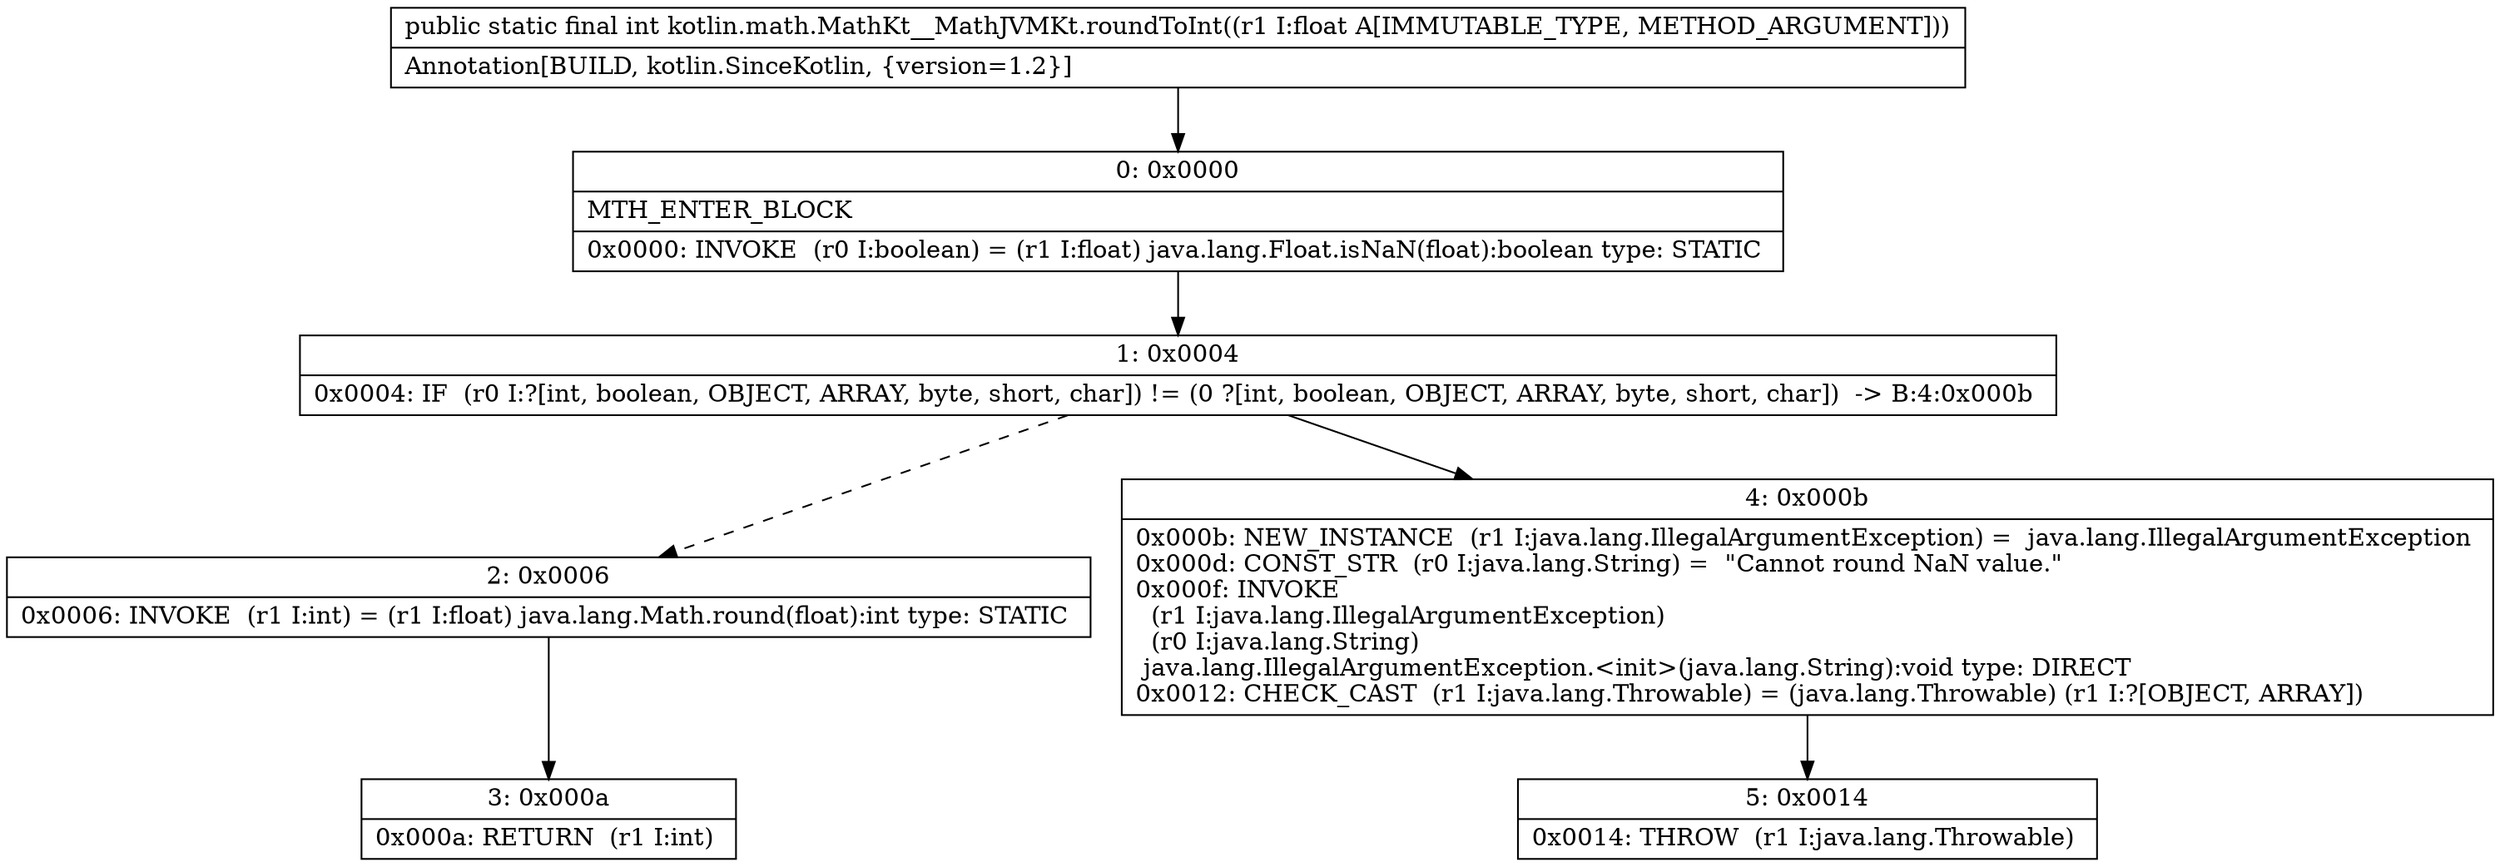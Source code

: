 digraph "CFG forkotlin.math.MathKt__MathJVMKt.roundToInt(F)I" {
Node_0 [shape=record,label="{0\:\ 0x0000|MTH_ENTER_BLOCK\l|0x0000: INVOKE  (r0 I:boolean) = (r1 I:float) java.lang.Float.isNaN(float):boolean type: STATIC \l}"];
Node_1 [shape=record,label="{1\:\ 0x0004|0x0004: IF  (r0 I:?[int, boolean, OBJECT, ARRAY, byte, short, char]) != (0 ?[int, boolean, OBJECT, ARRAY, byte, short, char])  \-\> B:4:0x000b \l}"];
Node_2 [shape=record,label="{2\:\ 0x0006|0x0006: INVOKE  (r1 I:int) = (r1 I:float) java.lang.Math.round(float):int type: STATIC \l}"];
Node_3 [shape=record,label="{3\:\ 0x000a|0x000a: RETURN  (r1 I:int) \l}"];
Node_4 [shape=record,label="{4\:\ 0x000b|0x000b: NEW_INSTANCE  (r1 I:java.lang.IllegalArgumentException) =  java.lang.IllegalArgumentException \l0x000d: CONST_STR  (r0 I:java.lang.String) =  \"Cannot round NaN value.\" \l0x000f: INVOKE  \l  (r1 I:java.lang.IllegalArgumentException)\l  (r0 I:java.lang.String)\l java.lang.IllegalArgumentException.\<init\>(java.lang.String):void type: DIRECT \l0x0012: CHECK_CAST  (r1 I:java.lang.Throwable) = (java.lang.Throwable) (r1 I:?[OBJECT, ARRAY]) \l}"];
Node_5 [shape=record,label="{5\:\ 0x0014|0x0014: THROW  (r1 I:java.lang.Throwable) \l}"];
MethodNode[shape=record,label="{public static final int kotlin.math.MathKt__MathJVMKt.roundToInt((r1 I:float A[IMMUTABLE_TYPE, METHOD_ARGUMENT]))  | Annotation[BUILD, kotlin.SinceKotlin, \{version=1.2\}]\l}"];
MethodNode -> Node_0;
Node_0 -> Node_1;
Node_1 -> Node_2[style=dashed];
Node_1 -> Node_4;
Node_2 -> Node_3;
Node_4 -> Node_5;
}

